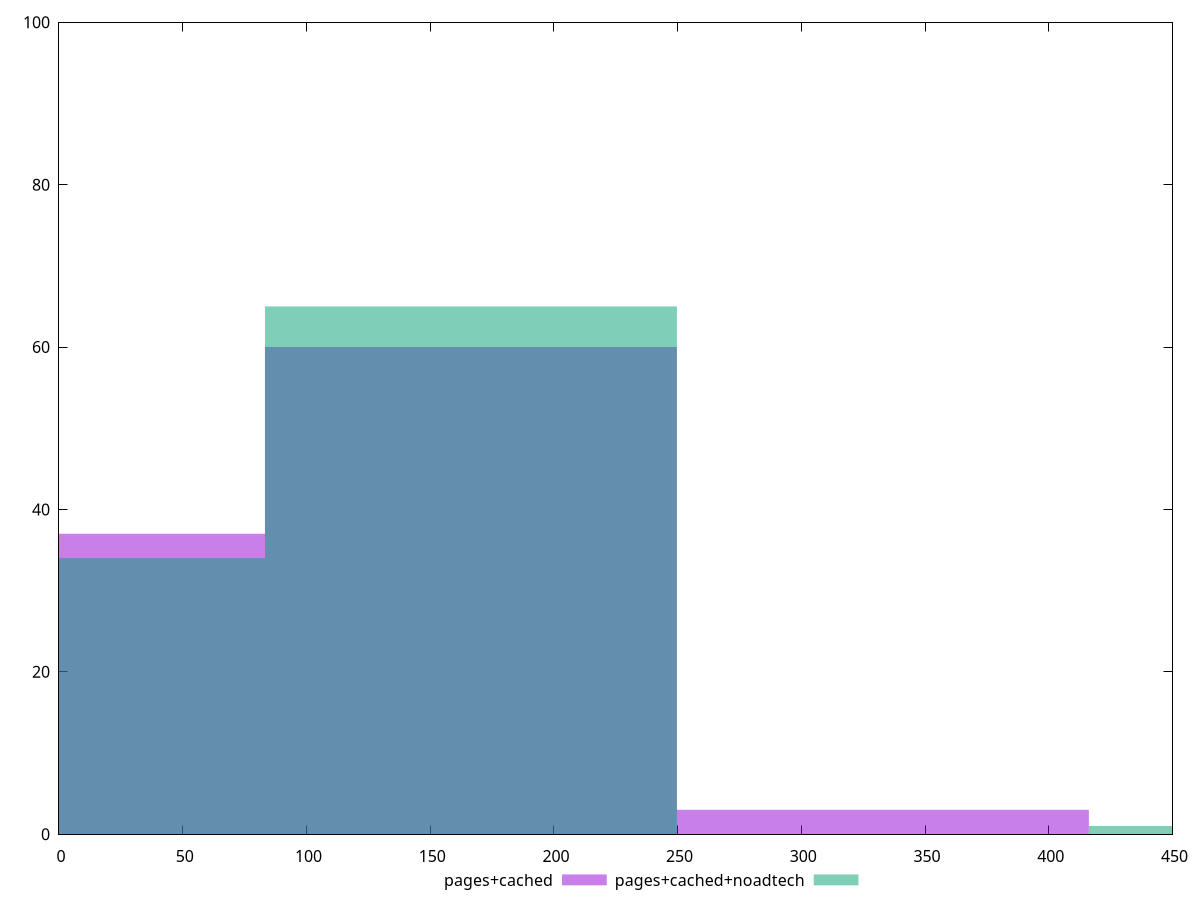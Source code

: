 reset

$pagesCached <<EOF
332.95623542915934 3
0 37
166.47811771457967 60
EOF

$pagesCachedNoadtech <<EOF
0 34
166.47811771457967 65
499.43435314373903 1
EOF

set key outside below
set boxwidth 166.47811771457967
set xrange [0:450]
set yrange [0:100]
set trange [0:100]
set style fill transparent solid 0.5 noborder
set terminal svg size 640, 500 enhanced background rgb 'white'
set output "report_00026_2021-02-22T21:38:55.199Z/uses-http2/comparison/histogram/1_vs_2.svg"

plot $pagesCached title "pages+cached" with boxes, \
     $pagesCachedNoadtech title "pages+cached+noadtech" with boxes

reset
